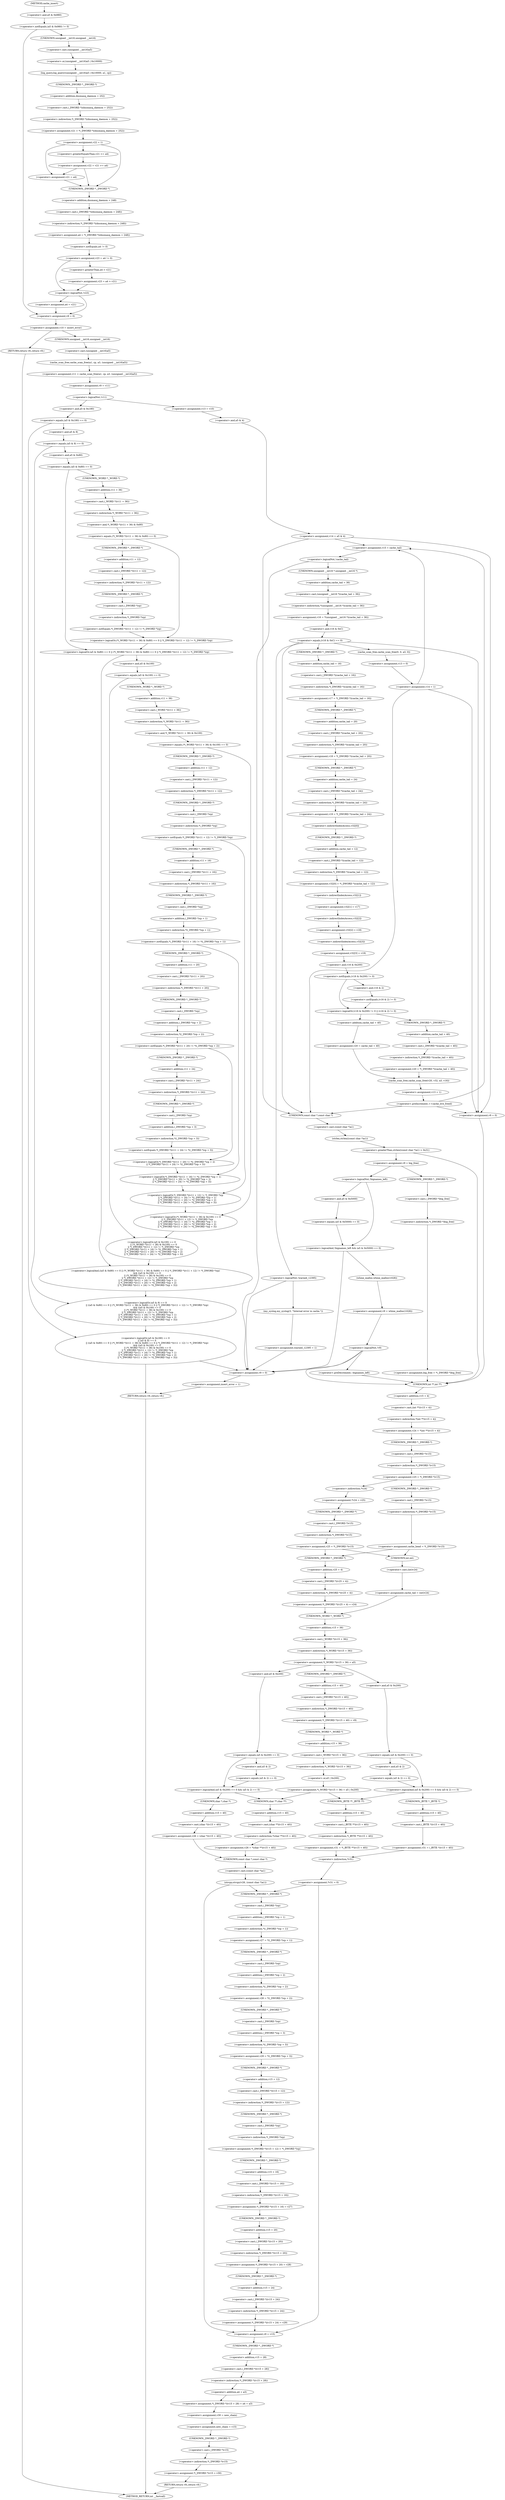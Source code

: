 digraph cache_insert {  
"1000155" [label = "(<operator>.notEquals,(a5 & 0x980) != 0)" ]
"1000156" [label = "(<operator>.and,a5 & 0x980)" ]
"1000161" [label = "(log_query,log_query((unsigned __int16)a5 | 0x10000, a1, cp))" ]
"1000162" [label = "(<operator>.or,(unsigned __int16)a5 | 0x10000)" ]
"1000163" [label = "(<operator>.cast,(unsigned __int16)a5)" ]
"1000164" [label = "(UNKNOWN,unsigned __int16,unsigned __int16)" ]
"1000169" [label = "(<operator>.assignment,v21 = *(_DWORD *)(dnsmasq_daemon + 252))" ]
"1000171" [label = "(<operator>.indirection,*(_DWORD *)(dnsmasq_daemon + 252))" ]
"1000172" [label = "(<operator>.cast,(_DWORD *)(dnsmasq_daemon + 252))" ]
"1000173" [label = "(UNKNOWN,_DWORD *,_DWORD *)" ]
"1000174" [label = "(<operator>.addition,dnsmasq_daemon + 252)" ]
"1000177" [label = "(<operator>.assignment,v22 = 1)" ]
"1000182" [label = "(<operator>.assignment,v22 = v21 >= a4)" ]
"1000184" [label = "(<operator>.greaterEqualsThan,v21 >= a4)" ]
"1000189" [label = "(<operator>.assignment,v21 = a4)" ]
"1000192" [label = "(<operator>.assignment,a4 = *(_DWORD *)(dnsmasq_daemon + 248))" ]
"1000194" [label = "(<operator>.indirection,*(_DWORD *)(dnsmasq_daemon + 248))" ]
"1000195" [label = "(<operator>.cast,(_DWORD *)(dnsmasq_daemon + 248))" ]
"1000196" [label = "(UNKNOWN,_DWORD *,_DWORD *)" ]
"1000197" [label = "(<operator>.addition,dnsmasq_daemon + 248)" ]
"1000200" [label = "(<operator>.assignment,v23 = a4 != 0)" ]
"1000202" [label = "(<operator>.notEquals,a4 != 0)" ]
"1000207" [label = "(<operator>.assignment,v23 = a4 > v21)" ]
"1000209" [label = "(<operator>.greaterThan,a4 > v21)" ]
"1000213" [label = "(<operator>.logicalNot,!v23)" ]
"1000215" [label = "(<operator>.assignment,a4 = v21)" ]
"1000218" [label = "(<operator>.assignment,v9 = 0)" ]
"1000221" [label = "(<operator>.assignment,v10 = insert_error)" ]
"1000226" [label = "(RETURN,return v9;,return v9;)" ]
"1000228" [label = "(<operator>.assignment,v11 = cache_scan_free(a1, cp, a3, (unsigned __int16)a5))" ]
"1000230" [label = "(cache_scan_free,cache_scan_free(a1, cp, a3, (unsigned __int16)a5))" ]
"1000234" [label = "(<operator>.cast,(unsigned __int16)a5)" ]
"1000235" [label = "(UNKNOWN,unsigned __int16,unsigned __int16)" ]
"1000237" [label = "(<operator>.assignment,v9 = v11)" ]
"1000241" [label = "(<operator>.logicalNot,!v11)" ]
"1000244" [label = "(<operator>.assignment,v13 = v10)" ]
"1000247" [label = "(<operator>.assignment,v14 = a5 & 4)" ]
"1000249" [label = "(<operator>.and,a5 & 4)" ]
"1000255" [label = "(<operator>.assignment,v15 = cache_tail)" ]
"1000259" [label = "(<operator>.logicalNot,!cache_tail)" ]
"1000262" [label = "(<operator>.assignment,v16 = *(unsigned __int16 *)(cache_tail + 36))" ]
"1000264" [label = "(<operator>.indirection,*(unsigned __int16 *)(cache_tail + 36))" ]
"1000265" [label = "(<operator>.cast,(unsigned __int16 *)(cache_tail + 36))" ]
"1000266" [label = "(UNKNOWN,unsigned __int16 *,unsigned __int16 *)" ]
"1000267" [label = "(<operator>.addition,cache_tail + 36)" ]
"1000271" [label = "(<operator>.equals,(v16 & 0xC) == 0)" ]
"1000272" [label = "(<operator>.and,v16 & 0xC)" ]
"1000281" [label = "(<operator>.logicalNot,!warned_12395)" ]
"1000284" [label = "(my_syslog,my_syslog(3, \"Internal error in cache.\"))" ]
"1000287" [label = "(<operator>.assignment,warned_12395 = 1)" ]
"1000294" [label = "(<operator>.assignment,v17 = *(_DWORD *)(cache_tail + 16))" ]
"1000296" [label = "(<operator>.indirection,*(_DWORD *)(cache_tail + 16))" ]
"1000297" [label = "(<operator>.cast,(_DWORD *)(cache_tail + 16))" ]
"1000298" [label = "(UNKNOWN,_DWORD *,_DWORD *)" ]
"1000299" [label = "(<operator>.addition,cache_tail + 16)" ]
"1000302" [label = "(<operator>.assignment,v18 = *(_DWORD *)(cache_tail + 20))" ]
"1000304" [label = "(<operator>.indirection,*(_DWORD *)(cache_tail + 20))" ]
"1000305" [label = "(<operator>.cast,(_DWORD *)(cache_tail + 20))" ]
"1000306" [label = "(UNKNOWN,_DWORD *,_DWORD *)" ]
"1000307" [label = "(<operator>.addition,cache_tail + 20)" ]
"1000310" [label = "(<operator>.assignment,v19 = *(_DWORD *)(cache_tail + 24))" ]
"1000312" [label = "(<operator>.indirection,*(_DWORD *)(cache_tail + 24))" ]
"1000313" [label = "(<operator>.cast,(_DWORD *)(cache_tail + 24))" ]
"1000314" [label = "(UNKNOWN,_DWORD *,_DWORD *)" ]
"1000315" [label = "(<operator>.addition,cache_tail + 24)" ]
"1000318" [label = "(<operator>.assignment,v32[0] = *(_DWORD *)(cache_tail + 12))" ]
"1000319" [label = "(<operator>.indirectIndexAccess,v32[0])" ]
"1000322" [label = "(<operator>.indirection,*(_DWORD *)(cache_tail + 12))" ]
"1000323" [label = "(<operator>.cast,(_DWORD *)(cache_tail + 12))" ]
"1000324" [label = "(UNKNOWN,_DWORD *,_DWORD *)" ]
"1000325" [label = "(<operator>.addition,cache_tail + 12)" ]
"1000328" [label = "(<operator>.assignment,v32[1] = v17)" ]
"1000329" [label = "(<operator>.indirectIndexAccess,v32[1])" ]
"1000333" [label = "(<operator>.assignment,v32[2] = v18)" ]
"1000334" [label = "(<operator>.indirectIndexAccess,v32[2])" ]
"1000338" [label = "(<operator>.assignment,v32[3] = v19)" ]
"1000339" [label = "(<operator>.indirectIndexAccess,v32[3])" ]
"1000344" [label = "(<operator>.logicalOr,(v16 & 0x200) != 0 || (v16 & 2) != 0)" ]
"1000345" [label = "(<operator>.notEquals,(v16 & 0x200) != 0)" ]
"1000346" [label = "(<operator>.and,v16 & 0x200)" ]
"1000350" [label = "(<operator>.notEquals,(v16 & 2) != 0)" ]
"1000351" [label = "(<operator>.and,v16 & 2)" ]
"1000355" [label = "(<operator>.assignment,v20 = *(_DWORD *)(cache_tail + 40))" ]
"1000357" [label = "(<operator>.indirection,*(_DWORD *)(cache_tail + 40))" ]
"1000358" [label = "(<operator>.cast,(_DWORD *)(cache_tail + 40))" ]
"1000359" [label = "(UNKNOWN,_DWORD *,_DWORD *)" ]
"1000360" [label = "(<operator>.addition,cache_tail + 40)" ]
"1000364" [label = "(<operator>.assignment,v20 = cache_tail + 40)" ]
"1000366" [label = "(<operator>.addition,cache_tail + 40)" ]
"1000369" [label = "(cache_scan_free,cache_scan_free(v20, v32, a3, v16))" ]
"1000374" [label = "(<operator>.assignment,v13 = 1)" ]
"1000377" [label = "(<operator>.preIncrement,++cache_live_freed)" ]
"1000381" [label = "(cache_scan_free,cache_scan_free(0, 0, a3, 0))" ]
"1000386" [label = "(<operator>.assignment,v13 = 0)" ]
"1000389" [label = "(<operator>.assignment,v14 = 1)" ]
"1000396" [label = "(<operator>.greaterThan,strlen((const char *)a1) > 0x31)" ]
"1000397" [label = "(strlen,strlen((const char *)a1))" ]
"1000398" [label = "(<operator>.cast,(const char *)a1)" ]
"1000399" [label = "(UNKNOWN,const char *,const char *)" ]
"1000403" [label = "(<operator>.assignment,v9 = big_free)" ]
"1000409" [label = "(<operator>.assignment,big_free = *(_DWORD *)big_free)" ]
"1000411" [label = "(<operator>.indirection,*(_DWORD *)big_free)" ]
"1000412" [label = "(<operator>.cast,(_DWORD *)big_free)" ]
"1000413" [label = "(UNKNOWN,_DWORD *,_DWORD *)" ]
"1000418" [label = "(<operator>.logicalAnd,!bignames_left && (a5 & 0x5000) == 0)" ]
"1000419" [label = "(<operator>.logicalNot,!bignames_left)" ]
"1000421" [label = "(<operator>.equals,(a5 & 0x5000) == 0)" ]
"1000422" [label = "(<operator>.and,a5 & 0x5000)" ]
"1000427" [label = "(<operator>.assignment,v9 = whine_malloc(1028))" ]
"1000429" [label = "(whine_malloc,whine_malloc(1028))" ]
"1000432" [label = "(<operator>.logicalNot,!v9)" ]
"1000437" [label = "(<operator>.preDecrement,--bignames_left)" ]
"1000441" [label = "(<operator>.assignment,v9 = 0)" ]
"1000444" [label = "(<operator>.assignment,v24 = *(int **)(v15 + 4))" ]
"1000446" [label = "(<operator>.indirection,*(int **)(v15 + 4))" ]
"1000447" [label = "(<operator>.cast,(int **)(v15 + 4))" ]
"1000448" [label = "(UNKNOWN,int **,int **)" ]
"1000449" [label = "(<operator>.addition,v15 + 4)" ]
"1000452" [label = "(<operator>.assignment,v25 = *(_DWORD *)v15)" ]
"1000454" [label = "(<operator>.indirection,*(_DWORD *)v15)" ]
"1000455" [label = "(<operator>.cast,(_DWORD *)v15)" ]
"1000456" [label = "(UNKNOWN,_DWORD *,_DWORD *)" ]
"1000461" [label = "(<operator>.assignment,*v24 = v25)" ]
"1000462" [label = "(<operator>.indirection,*v24)" ]
"1000465" [label = "(<operator>.assignment,v25 = *(_DWORD *)v15)" ]
"1000467" [label = "(<operator>.indirection,*(_DWORD *)v15)" ]
"1000468" [label = "(<operator>.cast,(_DWORD *)v15)" ]
"1000469" [label = "(UNKNOWN,_DWORD *,_DWORD *)" ]
"1000473" [label = "(<operator>.assignment,cache_head = *(_DWORD *)v15)" ]
"1000475" [label = "(<operator>.indirection,*(_DWORD *)v15)" ]
"1000476" [label = "(<operator>.cast,(_DWORD *)v15)" ]
"1000477" [label = "(UNKNOWN,_DWORD *,_DWORD *)" ]
"1000481" [label = "(<operator>.assignment,*(_DWORD *)(v25 + 4) = v24)" ]
"1000482" [label = "(<operator>.indirection,*(_DWORD *)(v25 + 4))" ]
"1000483" [label = "(<operator>.cast,(_DWORD *)(v25 + 4))" ]
"1000484" [label = "(UNKNOWN,_DWORD *,_DWORD *)" ]
"1000485" [label = "(<operator>.addition,v25 + 4)" ]
"1000490" [label = "(<operator>.assignment,cache_tail = (int)v24)" ]
"1000492" [label = "(<operator>.cast,(int)v24)" ]
"1000493" [label = "(UNKNOWN,int,int)" ]
"1000495" [label = "(<operator>.assignment,*(_WORD *)(v15 + 36) = a5)" ]
"1000496" [label = "(<operator>.indirection,*(_WORD *)(v15 + 36))" ]
"1000497" [label = "(<operator>.cast,(_WORD *)(v15 + 36))" ]
"1000498" [label = "(UNKNOWN,_WORD *,_WORD *)" ]
"1000499" [label = "(<operator>.addition,v15 + 36)" ]
"1000506" [label = "(<operator>.assignment,*(_DWORD *)(v15 + 40) = v9)" ]
"1000507" [label = "(<operator>.indirection,*(_DWORD *)(v15 + 40))" ]
"1000508" [label = "(<operator>.cast,(_DWORD *)(v15 + 40))" ]
"1000509" [label = "(UNKNOWN,_DWORD *,_DWORD *)" ]
"1000510" [label = "(<operator>.addition,v15 + 40)" ]
"1000514" [label = "(<operator>.assignment,*(_WORD *)(v15 + 36) = a5 | 0x200)" ]
"1000515" [label = "(<operator>.indirection,*(_WORD *)(v15 + 36))" ]
"1000516" [label = "(<operator>.cast,(_WORD *)(v15 + 36))" ]
"1000517" [label = "(UNKNOWN,_WORD *,_WORD *)" ]
"1000518" [label = "(<operator>.addition,v15 + 36)" ]
"1000521" [label = "(<operator>.or,a5 | 0x200)" ]
"1000533" [label = "(<operator>.logicalAnd,(a5 & 0x200) == 0 && (a5 & 2) == 0)" ]
"1000534" [label = "(<operator>.equals,(a5 & 0x200) == 0)" ]
"1000535" [label = "(<operator>.and,a5 & 0x200)" ]
"1000539" [label = "(<operator>.equals,(a5 & 2) == 0)" ]
"1000540" [label = "(<operator>.and,a5 & 2)" ]
"1000545" [label = "(<operator>.assignment,v26 = (char *)(v15 + 40))" ]
"1000547" [label = "(<operator>.cast,(char *)(v15 + 40))" ]
"1000548" [label = "(UNKNOWN,char *,char *)" ]
"1000549" [label = "(<operator>.addition,v15 + 40)" ]
"1000554" [label = "(<operator>.assignment,v26 = *(char **)(v15 + 40))" ]
"1000556" [label = "(<operator>.indirection,*(char **)(v15 + 40))" ]
"1000557" [label = "(<operator>.cast,(char **)(v15 + 40))" ]
"1000558" [label = "(UNKNOWN,char **,char **)" ]
"1000559" [label = "(<operator>.addition,v15 + 40)" ]
"1000563" [label = "(strcpy,strcpy(v26, (const char *)a1))" ]
"1000565" [label = "(<operator>.cast,(const char *)a1)" ]
"1000566" [label = "(UNKNOWN,const char *,const char *)" ]
"1000572" [label = "(<operator>.assignment,v27 = *((_DWORD *)cp + 1))" ]
"1000574" [label = "(<operator>.indirection,*((_DWORD *)cp + 1))" ]
"1000575" [label = "(<operator>.addition,(_DWORD *)cp + 1)" ]
"1000576" [label = "(<operator>.cast,(_DWORD *)cp)" ]
"1000577" [label = "(UNKNOWN,_DWORD *,_DWORD *)" ]
"1000580" [label = "(<operator>.assignment,v28 = *((_DWORD *)cp + 2))" ]
"1000582" [label = "(<operator>.indirection,*((_DWORD *)cp + 2))" ]
"1000583" [label = "(<operator>.addition,(_DWORD *)cp + 2)" ]
"1000584" [label = "(<operator>.cast,(_DWORD *)cp)" ]
"1000585" [label = "(UNKNOWN,_DWORD *,_DWORD *)" ]
"1000588" [label = "(<operator>.assignment,v29 = *((_DWORD *)cp + 3))" ]
"1000590" [label = "(<operator>.indirection,*((_DWORD *)cp + 3))" ]
"1000591" [label = "(<operator>.addition,(_DWORD *)cp + 3)" ]
"1000592" [label = "(<operator>.cast,(_DWORD *)cp)" ]
"1000593" [label = "(UNKNOWN,_DWORD *,_DWORD *)" ]
"1000596" [label = "(<operator>.assignment,*(_DWORD *)(v15 + 12) = *(_DWORD *)cp)" ]
"1000597" [label = "(<operator>.indirection,*(_DWORD *)(v15 + 12))" ]
"1000598" [label = "(<operator>.cast,(_DWORD *)(v15 + 12))" ]
"1000599" [label = "(UNKNOWN,_DWORD *,_DWORD *)" ]
"1000600" [label = "(<operator>.addition,v15 + 12)" ]
"1000603" [label = "(<operator>.indirection,*(_DWORD *)cp)" ]
"1000604" [label = "(<operator>.cast,(_DWORD *)cp)" ]
"1000605" [label = "(UNKNOWN,_DWORD *,_DWORD *)" ]
"1000607" [label = "(<operator>.assignment,*(_DWORD *)(v15 + 16) = v27)" ]
"1000608" [label = "(<operator>.indirection,*(_DWORD *)(v15 + 16))" ]
"1000609" [label = "(<operator>.cast,(_DWORD *)(v15 + 16))" ]
"1000610" [label = "(UNKNOWN,_DWORD *,_DWORD *)" ]
"1000611" [label = "(<operator>.addition,v15 + 16)" ]
"1000615" [label = "(<operator>.assignment,*(_DWORD *)(v15 + 20) = v28)" ]
"1000616" [label = "(<operator>.indirection,*(_DWORD *)(v15 + 20))" ]
"1000617" [label = "(<operator>.cast,(_DWORD *)(v15 + 20))" ]
"1000618" [label = "(UNKNOWN,_DWORD *,_DWORD *)" ]
"1000619" [label = "(<operator>.addition,v15 + 20)" ]
"1000623" [label = "(<operator>.assignment,*(_DWORD *)(v15 + 24) = v29)" ]
"1000624" [label = "(<operator>.indirection,*(_DWORD *)(v15 + 24))" ]
"1000625" [label = "(<operator>.cast,(_DWORD *)(v15 + 24))" ]
"1000626" [label = "(UNKNOWN,_DWORD *,_DWORD *)" ]
"1000627" [label = "(<operator>.addition,v15 + 24)" ]
"1000631" [label = "(<operator>.assignment,v9 = v15)" ]
"1000634" [label = "(<operator>.assignment,*(_DWORD *)(v15 + 28) = a4 + a3)" ]
"1000635" [label = "(<operator>.indirection,*(_DWORD *)(v15 + 28))" ]
"1000636" [label = "(<operator>.cast,(_DWORD *)(v15 + 28))" ]
"1000637" [label = "(UNKNOWN,_DWORD *,_DWORD *)" ]
"1000638" [label = "(<operator>.addition,v15 + 28)" ]
"1000641" [label = "(<operator>.addition,a4 + a3)" ]
"1000644" [label = "(<operator>.assignment,v30 = new_chain)" ]
"1000647" [label = "(<operator>.assignment,new_chain = v15)" ]
"1000650" [label = "(<operator>.assignment,*(_DWORD *)v15 = v30)" ]
"1000651" [label = "(<operator>.indirection,*(_DWORD *)v15)" ]
"1000652" [label = "(<operator>.cast,(_DWORD *)v15)" ]
"1000653" [label = "(UNKNOWN,_DWORD *,_DWORD *)" ]
"1000656" [label = "(RETURN,return v9;,return v9;)" ]
"1000659" [label = "(<operator>.logicalAnd,(a5 & 0x200) == 0 && (a5 & 2) == 0)" ]
"1000660" [label = "(<operator>.equals,(a5 & 0x200) == 0)" ]
"1000661" [label = "(<operator>.and,a5 & 0x200)" ]
"1000665" [label = "(<operator>.equals,(a5 & 2) == 0)" ]
"1000666" [label = "(<operator>.and,a5 & 2)" ]
"1000671" [label = "(<operator>.assignment,v31 = (_BYTE *)(v15 + 40))" ]
"1000673" [label = "(<operator>.cast,(_BYTE *)(v15 + 40))" ]
"1000674" [label = "(UNKNOWN,_BYTE *,_BYTE *)" ]
"1000675" [label = "(<operator>.addition,v15 + 40)" ]
"1000679" [label = "(<operator>.assignment,*v31 = 0)" ]
"1000680" [label = "(<operator>.indirection,*v31)" ]
"1000684" [label = "(<operator>.assignment,v31 = *(_BYTE **)(v15 + 40))" ]
"1000686" [label = "(<operator>.indirection,*(_BYTE **)(v15 + 40))" ]
"1000687" [label = "(<operator>.cast,(_BYTE **)(v15 + 40))" ]
"1000688" [label = "(UNKNOWN,_BYTE **,_BYTE **)" ]
"1000689" [label = "(<operator>.addition,v15 + 40)" ]
"1000694" [label = "(<operator>.logicalOr,(a5 & 0x180) == 0\n    || (a5 & 8) == 0\n    || ((a5 & 0x80) == 0 || (*(_WORD *)(v11 + 36) & 0x80) == 0 || *(_DWORD *)(v11 + 12) != *(_DWORD *)cp)\n    && ((a5 & 0x100) == 0\n     || (*(_WORD *)(v11 + 36) & 0x100) == 0\n     || *(_DWORD *)(v11 + 12) != *(_DWORD *)cp\n     || *(_DWORD *)(v11 + 16) != *((_DWORD *)cp + 1)\n     || *(_DWORD *)(v11 + 20) != *((_DWORD *)cp + 2)\n     || *(_DWORD *)(v11 + 24) != *((_DWORD *)cp + 3)))" ]
"1000695" [label = "(<operator>.equals,(a5 & 0x180) == 0)" ]
"1000696" [label = "(<operator>.and,a5 & 0x180)" ]
"1000700" [label = "(<operator>.logicalOr,(a5 & 8) == 0\n    || ((a5 & 0x80) == 0 || (*(_WORD *)(v11 + 36) & 0x80) == 0 || *(_DWORD *)(v11 + 12) != *(_DWORD *)cp)\n    && ((a5 & 0x100) == 0\n     || (*(_WORD *)(v11 + 36) & 0x100) == 0\n     || *(_DWORD *)(v11 + 12) != *(_DWORD *)cp\n     || *(_DWORD *)(v11 + 16) != *((_DWORD *)cp + 1)\n     || *(_DWORD *)(v11 + 20) != *((_DWORD *)cp + 2)\n     || *(_DWORD *)(v11 + 24) != *((_DWORD *)cp + 3)))" ]
"1000701" [label = "(<operator>.equals,(a5 & 8) == 0)" ]
"1000702" [label = "(<operator>.and,a5 & 8)" ]
"1000706" [label = "(<operator>.logicalAnd,((a5 & 0x80) == 0 || (*(_WORD *)(v11 + 36) & 0x80) == 0 || *(_DWORD *)(v11 + 12) != *(_DWORD *)cp)\n    && ((a5 & 0x100) == 0\n     || (*(_WORD *)(v11 + 36) & 0x100) == 0\n     || *(_DWORD *)(v11 + 12) != *(_DWORD *)cp\n     || *(_DWORD *)(v11 + 16) != *((_DWORD *)cp + 1)\n     || *(_DWORD *)(v11 + 20) != *((_DWORD *)cp + 2)\n     || *(_DWORD *)(v11 + 24) != *((_DWORD *)cp + 3)))" ]
"1000707" [label = "(<operator>.logicalOr,(a5 & 0x80) == 0 || (*(_WORD *)(v11 + 36) & 0x80) == 0 || *(_DWORD *)(v11 + 12) != *(_DWORD *)cp)" ]
"1000708" [label = "(<operator>.equals,(a5 & 0x80) == 0)" ]
"1000709" [label = "(<operator>.and,a5 & 0x80)" ]
"1000713" [label = "(<operator>.logicalOr,(*(_WORD *)(v11 + 36) & 0x80) == 0 || *(_DWORD *)(v11 + 12) != *(_DWORD *)cp)" ]
"1000714" [label = "(<operator>.equals,(*(_WORD *)(v11 + 36) & 0x80) == 0)" ]
"1000715" [label = "(<operator>.and,*(_WORD *)(v11 + 36) & 0x80)" ]
"1000716" [label = "(<operator>.indirection,*(_WORD *)(v11 + 36))" ]
"1000717" [label = "(<operator>.cast,(_WORD *)(v11 + 36))" ]
"1000718" [label = "(UNKNOWN,_WORD *,_WORD *)" ]
"1000719" [label = "(<operator>.addition,v11 + 36)" ]
"1000724" [label = "(<operator>.notEquals,*(_DWORD *)(v11 + 12) != *(_DWORD *)cp)" ]
"1000725" [label = "(<operator>.indirection,*(_DWORD *)(v11 + 12))" ]
"1000726" [label = "(<operator>.cast,(_DWORD *)(v11 + 12))" ]
"1000727" [label = "(UNKNOWN,_DWORD *,_DWORD *)" ]
"1000728" [label = "(<operator>.addition,v11 + 12)" ]
"1000731" [label = "(<operator>.indirection,*(_DWORD *)cp)" ]
"1000732" [label = "(<operator>.cast,(_DWORD *)cp)" ]
"1000733" [label = "(UNKNOWN,_DWORD *,_DWORD *)" ]
"1000735" [label = "(<operator>.logicalOr,(a5 & 0x100) == 0\n     || (*(_WORD *)(v11 + 36) & 0x100) == 0\n     || *(_DWORD *)(v11 + 12) != *(_DWORD *)cp\n     || *(_DWORD *)(v11 + 16) != *((_DWORD *)cp + 1)\n     || *(_DWORD *)(v11 + 20) != *((_DWORD *)cp + 2)\n     || *(_DWORD *)(v11 + 24) != *((_DWORD *)cp + 3))" ]
"1000736" [label = "(<operator>.equals,(a5 & 0x100) == 0)" ]
"1000737" [label = "(<operator>.and,a5 & 0x100)" ]
"1000741" [label = "(<operator>.logicalOr,(*(_WORD *)(v11 + 36) & 0x100) == 0\n     || *(_DWORD *)(v11 + 12) != *(_DWORD *)cp\n     || *(_DWORD *)(v11 + 16) != *((_DWORD *)cp + 1)\n     || *(_DWORD *)(v11 + 20) != *((_DWORD *)cp + 2)\n     || *(_DWORD *)(v11 + 24) != *((_DWORD *)cp + 3))" ]
"1000742" [label = "(<operator>.equals,(*(_WORD *)(v11 + 36) & 0x100) == 0)" ]
"1000743" [label = "(<operator>.and,*(_WORD *)(v11 + 36) & 0x100)" ]
"1000744" [label = "(<operator>.indirection,*(_WORD *)(v11 + 36))" ]
"1000745" [label = "(<operator>.cast,(_WORD *)(v11 + 36))" ]
"1000746" [label = "(UNKNOWN,_WORD *,_WORD *)" ]
"1000747" [label = "(<operator>.addition,v11 + 36)" ]
"1000752" [label = "(<operator>.logicalOr,*(_DWORD *)(v11 + 12) != *(_DWORD *)cp\n     || *(_DWORD *)(v11 + 16) != *((_DWORD *)cp + 1)\n     || *(_DWORD *)(v11 + 20) != *((_DWORD *)cp + 2)\n     || *(_DWORD *)(v11 + 24) != *((_DWORD *)cp + 3))" ]
"1000753" [label = "(<operator>.notEquals,*(_DWORD *)(v11 + 12) != *(_DWORD *)cp)" ]
"1000754" [label = "(<operator>.indirection,*(_DWORD *)(v11 + 12))" ]
"1000755" [label = "(<operator>.cast,(_DWORD *)(v11 + 12))" ]
"1000756" [label = "(UNKNOWN,_DWORD *,_DWORD *)" ]
"1000757" [label = "(<operator>.addition,v11 + 12)" ]
"1000760" [label = "(<operator>.indirection,*(_DWORD *)cp)" ]
"1000761" [label = "(<operator>.cast,(_DWORD *)cp)" ]
"1000762" [label = "(UNKNOWN,_DWORD *,_DWORD *)" ]
"1000764" [label = "(<operator>.logicalOr,*(_DWORD *)(v11 + 16) != *((_DWORD *)cp + 1)\n     || *(_DWORD *)(v11 + 20) != *((_DWORD *)cp + 2)\n     || *(_DWORD *)(v11 + 24) != *((_DWORD *)cp + 3))" ]
"1000765" [label = "(<operator>.notEquals,*(_DWORD *)(v11 + 16) != *((_DWORD *)cp + 1))" ]
"1000766" [label = "(<operator>.indirection,*(_DWORD *)(v11 + 16))" ]
"1000767" [label = "(<operator>.cast,(_DWORD *)(v11 + 16))" ]
"1000768" [label = "(UNKNOWN,_DWORD *,_DWORD *)" ]
"1000769" [label = "(<operator>.addition,v11 + 16)" ]
"1000772" [label = "(<operator>.indirection,*((_DWORD *)cp + 1))" ]
"1000773" [label = "(<operator>.addition,(_DWORD *)cp + 1)" ]
"1000774" [label = "(<operator>.cast,(_DWORD *)cp)" ]
"1000775" [label = "(UNKNOWN,_DWORD *,_DWORD *)" ]
"1000778" [label = "(<operator>.logicalOr,*(_DWORD *)(v11 + 20) != *((_DWORD *)cp + 2)\n     || *(_DWORD *)(v11 + 24) != *((_DWORD *)cp + 3))" ]
"1000779" [label = "(<operator>.notEquals,*(_DWORD *)(v11 + 20) != *((_DWORD *)cp + 2))" ]
"1000780" [label = "(<operator>.indirection,*(_DWORD *)(v11 + 20))" ]
"1000781" [label = "(<operator>.cast,(_DWORD *)(v11 + 20))" ]
"1000782" [label = "(UNKNOWN,_DWORD *,_DWORD *)" ]
"1000783" [label = "(<operator>.addition,v11 + 20)" ]
"1000786" [label = "(<operator>.indirection,*((_DWORD *)cp + 2))" ]
"1000787" [label = "(<operator>.addition,(_DWORD *)cp + 2)" ]
"1000788" [label = "(<operator>.cast,(_DWORD *)cp)" ]
"1000789" [label = "(UNKNOWN,_DWORD *,_DWORD *)" ]
"1000792" [label = "(<operator>.notEquals,*(_DWORD *)(v11 + 24) != *((_DWORD *)cp + 3))" ]
"1000793" [label = "(<operator>.indirection,*(_DWORD *)(v11 + 24))" ]
"1000794" [label = "(<operator>.cast,(_DWORD *)(v11 + 24))" ]
"1000795" [label = "(UNKNOWN,_DWORD *,_DWORD *)" ]
"1000796" [label = "(<operator>.addition,v11 + 24)" ]
"1000799" [label = "(<operator>.indirection,*((_DWORD *)cp + 3))" ]
"1000800" [label = "(<operator>.addition,(_DWORD *)cp + 3)" ]
"1000801" [label = "(<operator>.cast,(_DWORD *)cp)" ]
"1000802" [label = "(UNKNOWN,_DWORD *,_DWORD *)" ]
"1000807" [label = "(<operator>.assignment,v9 = 0)" ]
"1000810" [label = "(<operator>.assignment,insert_error = 1)" ]
"1000813" [label = "(RETURN,return v9;,return v9;)" ]
"1000124" [label = "(METHOD,cache_insert)" ]
"1000815" [label = "(METHOD_RETURN,int __fastcall)" ]
  "1000155" -> "1000164" 
  "1000155" -> "1000218" 
  "1000156" -> "1000155" 
  "1000161" -> "1000173" 
  "1000162" -> "1000161" 
  "1000163" -> "1000162" 
  "1000164" -> "1000163" 
  "1000169" -> "1000177" 
  "1000171" -> "1000169" 
  "1000172" -> "1000171" 
  "1000173" -> "1000174" 
  "1000174" -> "1000172" 
  "1000177" -> "1000184" 
  "1000177" -> "1000189" 
  "1000177" -> "1000196" 
  "1000182" -> "1000189" 
  "1000182" -> "1000196" 
  "1000184" -> "1000182" 
  "1000189" -> "1000196" 
  "1000192" -> "1000202" 
  "1000194" -> "1000192" 
  "1000195" -> "1000194" 
  "1000196" -> "1000197" 
  "1000197" -> "1000195" 
  "1000200" -> "1000209" 
  "1000200" -> "1000213" 
  "1000202" -> "1000200" 
  "1000207" -> "1000213" 
  "1000209" -> "1000207" 
  "1000213" -> "1000215" 
  "1000213" -> "1000218" 
  "1000215" -> "1000218" 
  "1000218" -> "1000221" 
  "1000221" -> "1000226" 
  "1000221" -> "1000235" 
  "1000226" -> "1000815" 
  "1000228" -> "1000237" 
  "1000230" -> "1000228" 
  "1000234" -> "1000230" 
  "1000235" -> "1000234" 
  "1000237" -> "1000241" 
  "1000241" -> "1000244" 
  "1000241" -> "1000696" 
  "1000244" -> "1000249" 
  "1000247" -> "1000255" 
  "1000247" -> "1000399" 
  "1000247" -> "1000441" 
  "1000249" -> "1000247" 
  "1000255" -> "1000259" 
  "1000259" -> "1000807" 
  "1000259" -> "1000266" 
  "1000262" -> "1000272" 
  "1000264" -> "1000262" 
  "1000265" -> "1000264" 
  "1000266" -> "1000267" 
  "1000267" -> "1000265" 
  "1000271" -> "1000399" 
  "1000271" -> "1000441" 
  "1000271" -> "1000281" 
  "1000271" -> "1000298" 
  "1000271" -> "1000381" 
  "1000272" -> "1000271" 
  "1000281" -> "1000284" 
  "1000281" -> "1000807" 
  "1000284" -> "1000287" 
  "1000287" -> "1000807" 
  "1000294" -> "1000306" 
  "1000296" -> "1000294" 
  "1000297" -> "1000296" 
  "1000298" -> "1000299" 
  "1000299" -> "1000297" 
  "1000302" -> "1000314" 
  "1000304" -> "1000302" 
  "1000305" -> "1000304" 
  "1000306" -> "1000307" 
  "1000307" -> "1000305" 
  "1000310" -> "1000319" 
  "1000312" -> "1000310" 
  "1000313" -> "1000312" 
  "1000314" -> "1000315" 
  "1000315" -> "1000313" 
  "1000318" -> "1000329" 
  "1000319" -> "1000324" 
  "1000322" -> "1000318" 
  "1000323" -> "1000322" 
  "1000324" -> "1000325" 
  "1000325" -> "1000323" 
  "1000328" -> "1000334" 
  "1000329" -> "1000328" 
  "1000333" -> "1000339" 
  "1000334" -> "1000333" 
  "1000338" -> "1000346" 
  "1000339" -> "1000338" 
  "1000344" -> "1000359" 
  "1000344" -> "1000366" 
  "1000345" -> "1000344" 
  "1000345" -> "1000351" 
  "1000346" -> "1000345" 
  "1000350" -> "1000344" 
  "1000351" -> "1000350" 
  "1000355" -> "1000369" 
  "1000357" -> "1000355" 
  "1000358" -> "1000357" 
  "1000359" -> "1000360" 
  "1000360" -> "1000358" 
  "1000364" -> "1000369" 
  "1000366" -> "1000364" 
  "1000369" -> "1000374" 
  "1000374" -> "1000377" 
  "1000377" -> "1000255" 
  "1000377" -> "1000399" 
  "1000377" -> "1000441" 
  "1000381" -> "1000386" 
  "1000386" -> "1000389" 
  "1000389" -> "1000255" 
  "1000389" -> "1000399" 
  "1000389" -> "1000441" 
  "1000396" -> "1000403" 
  "1000396" -> "1000448" 
  "1000397" -> "1000396" 
  "1000398" -> "1000397" 
  "1000399" -> "1000398" 
  "1000403" -> "1000413" 
  "1000403" -> "1000419" 
  "1000409" -> "1000448" 
  "1000411" -> "1000409" 
  "1000412" -> "1000411" 
  "1000413" -> "1000412" 
  "1000418" -> "1000807" 
  "1000418" -> "1000429" 
  "1000419" -> "1000418" 
  "1000419" -> "1000422" 
  "1000421" -> "1000418" 
  "1000422" -> "1000421" 
  "1000427" -> "1000432" 
  "1000429" -> "1000427" 
  "1000432" -> "1000807" 
  "1000432" -> "1000437" 
  "1000432" -> "1000448" 
  "1000437" -> "1000448" 
  "1000441" -> "1000448" 
  "1000444" -> "1000456" 
  "1000446" -> "1000444" 
  "1000447" -> "1000446" 
  "1000448" -> "1000449" 
  "1000449" -> "1000447" 
  "1000452" -> "1000462" 
  "1000452" -> "1000477" 
  "1000454" -> "1000452" 
  "1000455" -> "1000454" 
  "1000456" -> "1000455" 
  "1000461" -> "1000469" 
  "1000462" -> "1000461" 
  "1000465" -> "1000484" 
  "1000465" -> "1000493" 
  "1000467" -> "1000465" 
  "1000468" -> "1000467" 
  "1000469" -> "1000468" 
  "1000473" -> "1000484" 
  "1000473" -> "1000493" 
  "1000475" -> "1000473" 
  "1000476" -> "1000475" 
  "1000477" -> "1000476" 
  "1000481" -> "1000498" 
  "1000482" -> "1000481" 
  "1000483" -> "1000482" 
  "1000484" -> "1000485" 
  "1000485" -> "1000483" 
  "1000490" -> "1000498" 
  "1000492" -> "1000490" 
  "1000493" -> "1000492" 
  "1000495" -> "1000509" 
  "1000495" -> "1000535" 
  "1000495" -> "1000661" 
  "1000496" -> "1000495" 
  "1000497" -> "1000496" 
  "1000498" -> "1000499" 
  "1000499" -> "1000497" 
  "1000506" -> "1000517" 
  "1000507" -> "1000506" 
  "1000508" -> "1000507" 
  "1000509" -> "1000510" 
  "1000510" -> "1000508" 
  "1000514" -> "1000558" 
  "1000514" -> "1000688" 
  "1000515" -> "1000521" 
  "1000516" -> "1000515" 
  "1000517" -> "1000518" 
  "1000518" -> "1000516" 
  "1000521" -> "1000514" 
  "1000533" -> "1000548" 
  "1000533" -> "1000558" 
  "1000534" -> "1000533" 
  "1000534" -> "1000540" 
  "1000535" -> "1000534" 
  "1000539" -> "1000533" 
  "1000540" -> "1000539" 
  "1000545" -> "1000566" 
  "1000547" -> "1000545" 
  "1000548" -> "1000549" 
  "1000549" -> "1000547" 
  "1000554" -> "1000566" 
  "1000556" -> "1000554" 
  "1000557" -> "1000556" 
  "1000558" -> "1000559" 
  "1000559" -> "1000557" 
  "1000563" -> "1000577" 
  "1000563" -> "1000631" 
  "1000565" -> "1000563" 
  "1000566" -> "1000565" 
  "1000572" -> "1000585" 
  "1000574" -> "1000572" 
  "1000575" -> "1000574" 
  "1000576" -> "1000575" 
  "1000577" -> "1000576" 
  "1000580" -> "1000593" 
  "1000582" -> "1000580" 
  "1000583" -> "1000582" 
  "1000584" -> "1000583" 
  "1000585" -> "1000584" 
  "1000588" -> "1000599" 
  "1000590" -> "1000588" 
  "1000591" -> "1000590" 
  "1000592" -> "1000591" 
  "1000593" -> "1000592" 
  "1000596" -> "1000610" 
  "1000597" -> "1000605" 
  "1000598" -> "1000597" 
  "1000599" -> "1000600" 
  "1000600" -> "1000598" 
  "1000603" -> "1000596" 
  "1000604" -> "1000603" 
  "1000605" -> "1000604" 
  "1000607" -> "1000618" 
  "1000608" -> "1000607" 
  "1000609" -> "1000608" 
  "1000610" -> "1000611" 
  "1000611" -> "1000609" 
  "1000615" -> "1000626" 
  "1000616" -> "1000615" 
  "1000617" -> "1000616" 
  "1000618" -> "1000619" 
  "1000619" -> "1000617" 
  "1000623" -> "1000631" 
  "1000624" -> "1000623" 
  "1000625" -> "1000624" 
  "1000626" -> "1000627" 
  "1000627" -> "1000625" 
  "1000631" -> "1000637" 
  "1000634" -> "1000644" 
  "1000635" -> "1000641" 
  "1000636" -> "1000635" 
  "1000637" -> "1000638" 
  "1000638" -> "1000636" 
  "1000641" -> "1000634" 
  "1000644" -> "1000647" 
  "1000647" -> "1000653" 
  "1000650" -> "1000656" 
  "1000651" -> "1000650" 
  "1000652" -> "1000651" 
  "1000653" -> "1000652" 
  "1000656" -> "1000815" 
  "1000659" -> "1000674" 
  "1000659" -> "1000688" 
  "1000660" -> "1000659" 
  "1000660" -> "1000666" 
  "1000661" -> "1000660" 
  "1000665" -> "1000659" 
  "1000666" -> "1000665" 
  "1000671" -> "1000680" 
  "1000673" -> "1000671" 
  "1000674" -> "1000675" 
  "1000675" -> "1000673" 
  "1000679" -> "1000577" 
  "1000679" -> "1000631" 
  "1000680" -> "1000679" 
  "1000684" -> "1000680" 
  "1000686" -> "1000684" 
  "1000687" -> "1000686" 
  "1000688" -> "1000689" 
  "1000689" -> "1000687" 
  "1000694" -> "1000807" 
  "1000694" -> "1000813" 
  "1000695" -> "1000694" 
  "1000695" -> "1000702" 
  "1000696" -> "1000695" 
  "1000700" -> "1000694" 
  "1000701" -> "1000700" 
  "1000701" -> "1000709" 
  "1000702" -> "1000701" 
  "1000706" -> "1000700" 
  "1000707" -> "1000706" 
  "1000707" -> "1000737" 
  "1000708" -> "1000718" 
  "1000708" -> "1000707" 
  "1000709" -> "1000708" 
  "1000713" -> "1000707" 
  "1000714" -> "1000727" 
  "1000714" -> "1000713" 
  "1000715" -> "1000714" 
  "1000716" -> "1000715" 
  "1000717" -> "1000716" 
  "1000718" -> "1000719" 
  "1000719" -> "1000717" 
  "1000724" -> "1000713" 
  "1000725" -> "1000733" 
  "1000726" -> "1000725" 
  "1000727" -> "1000728" 
  "1000728" -> "1000726" 
  "1000731" -> "1000724" 
  "1000732" -> "1000731" 
  "1000733" -> "1000732" 
  "1000735" -> "1000706" 
  "1000736" -> "1000746" 
  "1000736" -> "1000735" 
  "1000737" -> "1000736" 
  "1000741" -> "1000735" 
  "1000742" -> "1000756" 
  "1000742" -> "1000741" 
  "1000743" -> "1000742" 
  "1000744" -> "1000743" 
  "1000745" -> "1000744" 
  "1000746" -> "1000747" 
  "1000747" -> "1000745" 
  "1000752" -> "1000741" 
  "1000753" -> "1000768" 
  "1000753" -> "1000752" 
  "1000754" -> "1000762" 
  "1000755" -> "1000754" 
  "1000756" -> "1000757" 
  "1000757" -> "1000755" 
  "1000760" -> "1000753" 
  "1000761" -> "1000760" 
  "1000762" -> "1000761" 
  "1000764" -> "1000752" 
  "1000765" -> "1000782" 
  "1000765" -> "1000764" 
  "1000766" -> "1000775" 
  "1000767" -> "1000766" 
  "1000768" -> "1000769" 
  "1000769" -> "1000767" 
  "1000772" -> "1000765" 
  "1000773" -> "1000772" 
  "1000774" -> "1000773" 
  "1000775" -> "1000774" 
  "1000778" -> "1000764" 
  "1000779" -> "1000795" 
  "1000779" -> "1000778" 
  "1000780" -> "1000789" 
  "1000781" -> "1000780" 
  "1000782" -> "1000783" 
  "1000783" -> "1000781" 
  "1000786" -> "1000779" 
  "1000787" -> "1000786" 
  "1000788" -> "1000787" 
  "1000789" -> "1000788" 
  "1000792" -> "1000778" 
  "1000793" -> "1000802" 
  "1000794" -> "1000793" 
  "1000795" -> "1000796" 
  "1000796" -> "1000794" 
  "1000799" -> "1000792" 
  "1000800" -> "1000799" 
  "1000801" -> "1000800" 
  "1000802" -> "1000801" 
  "1000807" -> "1000810" 
  "1000810" -> "1000813" 
  "1000813" -> "1000815" 
  "1000124" -> "1000156" 
}
